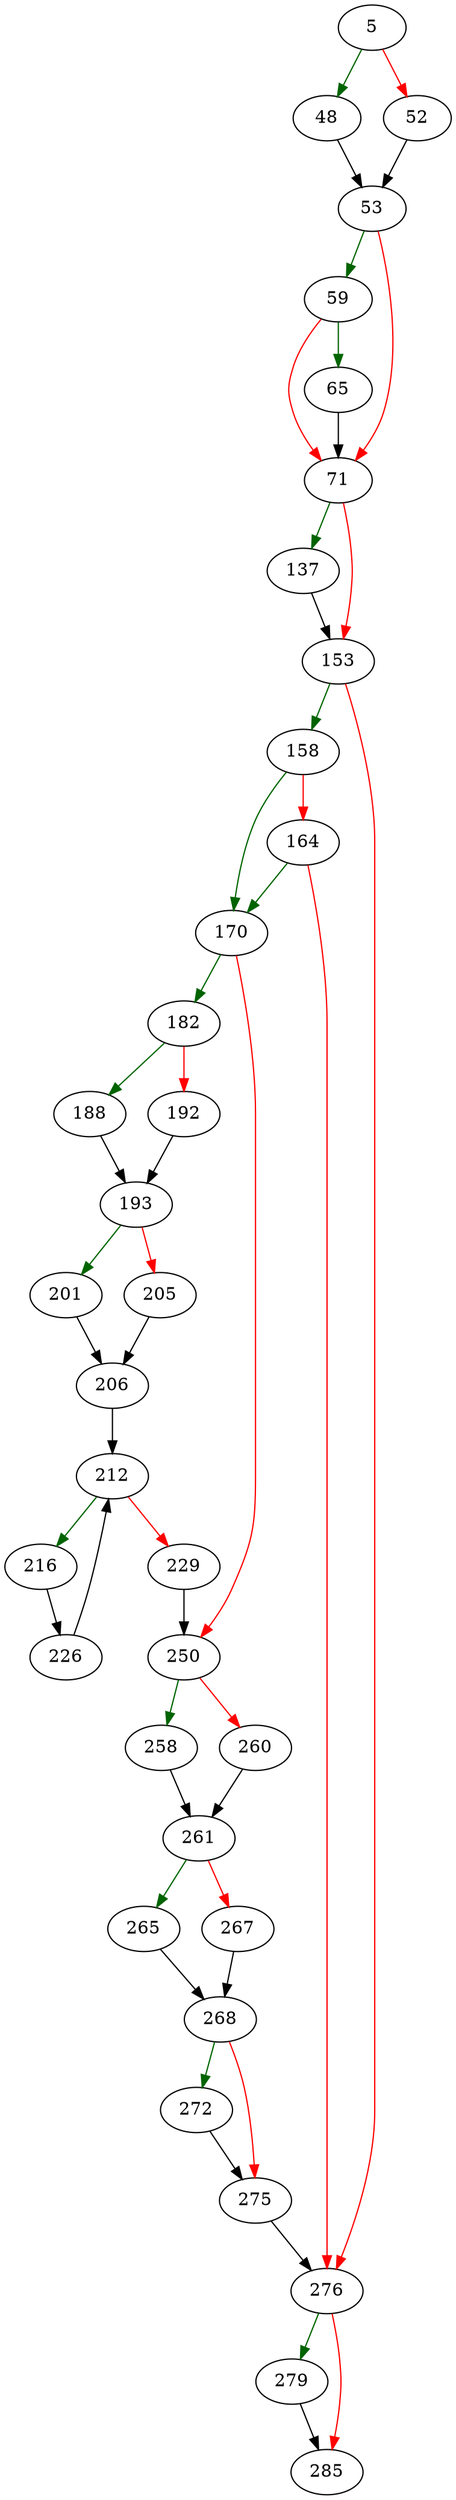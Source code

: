 strict digraph "windowCodeCacheStep" {
	// Node definitions.
	5 [entry=true];
	48;
	52;
	53;
	59;
	71;
	65;
	137;
	153;
	158;
	276;
	170;
	164;
	182;
	250;
	188;
	192;
	193;
	201;
	205;
	206;
	212;
	216;
	229;
	226;
	258;
	260;
	261;
	265;
	267;
	268;
	272;
	275;
	279;
	285;

	// Edge definitions.
	5 -> 48 [
		color=darkgreen
		cond=true
	];
	5 -> 52 [
		color=red
		cond=false
	];
	48 -> 53;
	52 -> 53;
	53 -> 59 [
		color=darkgreen
		cond=true
	];
	53 -> 71 [
		color=red
		cond=false
	];
	59 -> 71 [
		color=red
		cond=false
	];
	59 -> 65 [
		color=darkgreen
		cond=true
	];
	71 -> 137 [
		color=darkgreen
		cond=true
	];
	71 -> 153 [
		color=red
		cond=false
	];
	65 -> 71;
	137 -> 153;
	153 -> 158 [
		color=darkgreen
		cond=true
	];
	153 -> 276 [
		color=red
		cond=false
	];
	158 -> 170 [
		color=darkgreen
		cond=true
	];
	158 -> 164 [
		color=red
		cond=false
	];
	276 -> 279 [
		color=darkgreen
		cond=true
	];
	276 -> 285 [
		color=red
		cond=false
	];
	170 -> 182 [
		color=darkgreen
		cond=true
	];
	170 -> 250 [
		color=red
		cond=false
	];
	164 -> 276 [
		color=red
		cond=false
	];
	164 -> 170 [
		color=darkgreen
		cond=true
	];
	182 -> 188 [
		color=darkgreen
		cond=true
	];
	182 -> 192 [
		color=red
		cond=false
	];
	250 -> 258 [
		color=darkgreen
		cond=true
	];
	250 -> 260 [
		color=red
		cond=false
	];
	188 -> 193;
	192 -> 193;
	193 -> 201 [
		color=darkgreen
		cond=true
	];
	193 -> 205 [
		color=red
		cond=false
	];
	201 -> 206;
	205 -> 206;
	206 -> 212;
	212 -> 216 [
		color=darkgreen
		cond=true
	];
	212 -> 229 [
		color=red
		cond=false
	];
	216 -> 226;
	229 -> 250;
	226 -> 212;
	258 -> 261;
	260 -> 261;
	261 -> 265 [
		color=darkgreen
		cond=true
	];
	261 -> 267 [
		color=red
		cond=false
	];
	265 -> 268;
	267 -> 268;
	268 -> 272 [
		color=darkgreen
		cond=true
	];
	268 -> 275 [
		color=red
		cond=false
	];
	272 -> 275;
	275 -> 276;
	279 -> 285;
}